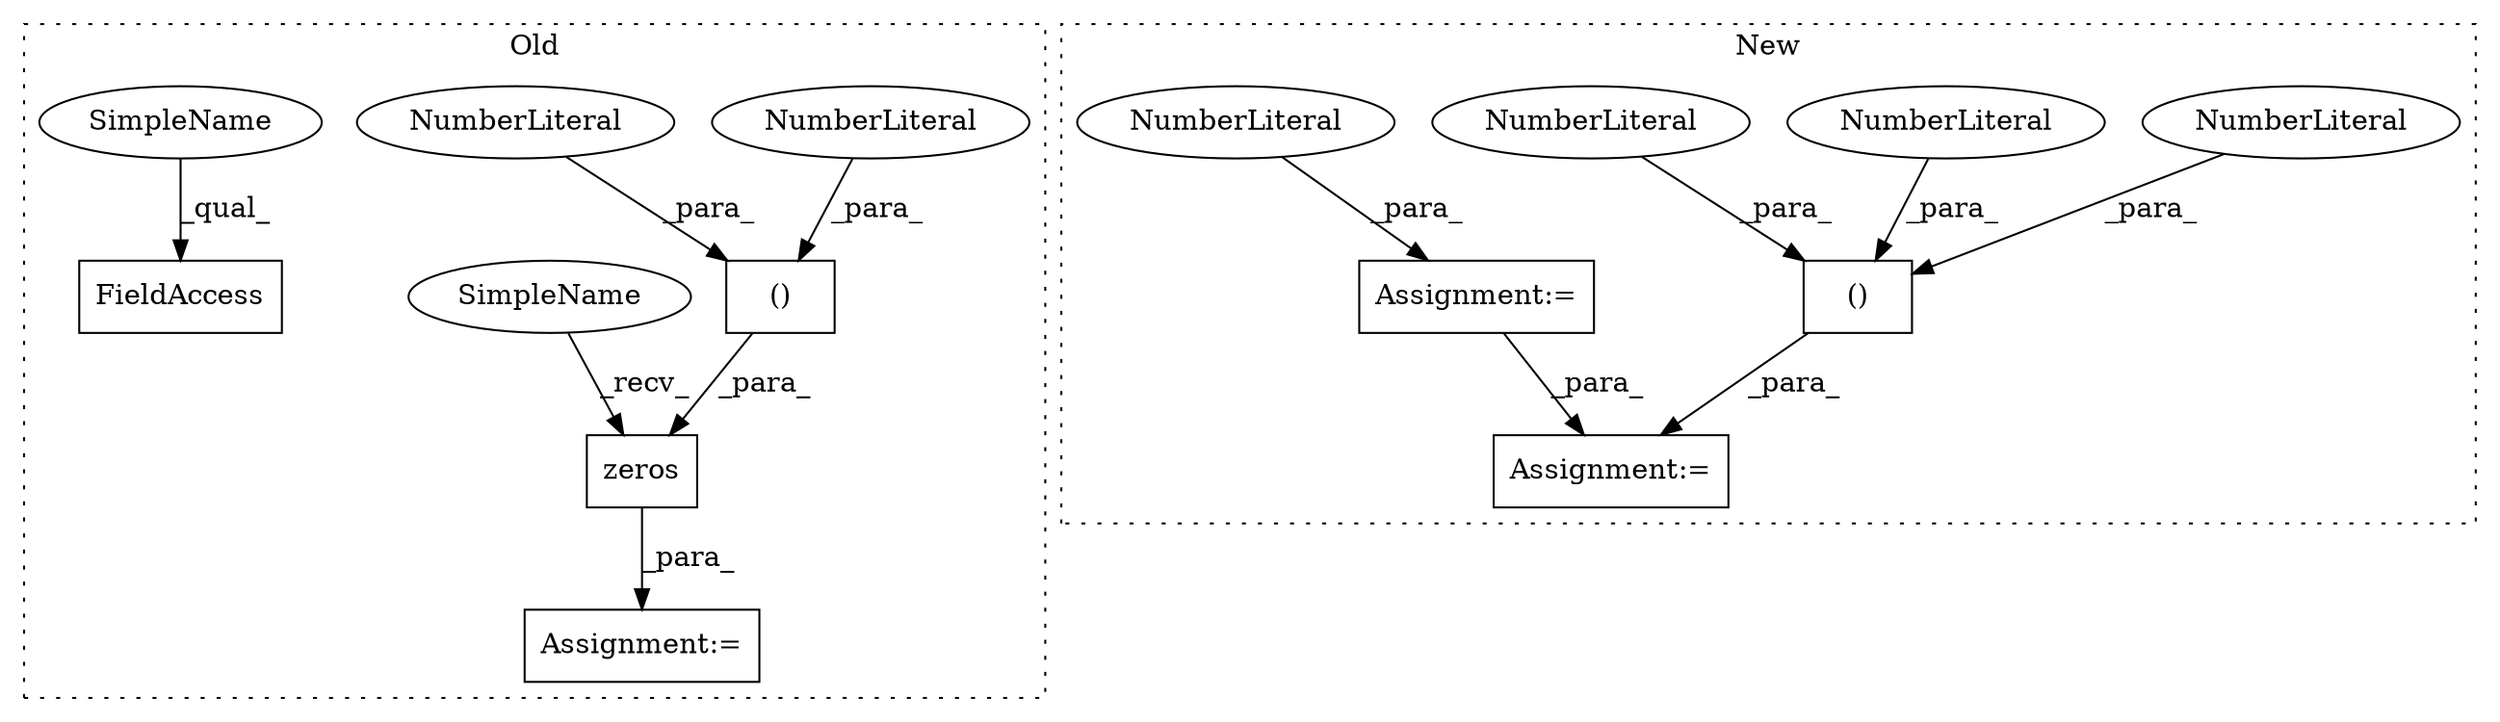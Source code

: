 digraph G {
subgraph cluster0 {
1 [label="zeros" a="32" s="7838,7881" l="11,2" shape="box"];
3 [label="Assignment:=" a="7" s="7831" l="1" shape="box"];
4 [label="()" a="106" s="7849" l="32" shape="box"];
10 [label="NumberLiteral" a="34" s="7879" l="2" shape="ellipse"];
11 [label="NumberLiteral" a="34" s="7849" l="2" shape="ellipse"];
13 [label="FieldAccess" a="22" s="7129" l="12" shape="box"];
14 [label="SimpleName" a="42" s="7832" l="5" shape="ellipse"];
15 [label="SimpleName" a="42" s="7129" l="5" shape="ellipse"];
label = "Old";
style="dotted";
}
subgraph cluster1 {
2 [label="()" a="106" s="8285" l="32" shape="box"];
5 [label="Assignment:=" a="7" s="8399" l="2" shape="box"];
6 [label="Assignment:=" a="7" s="8356" l="1" shape="box"];
7 [label="NumberLiteral" a="34" s="8285" l="2" shape="ellipse"];
8 [label="NumberLiteral" a="34" s="8300" l="2" shape="ellipse"];
9 [label="NumberLiteral" a="34" s="8315" l="2" shape="ellipse"];
12 [label="NumberLiteral" a="34" s="8357" l="2" shape="ellipse"];
label = "New";
style="dotted";
}
1 -> 3 [label="_para_"];
2 -> 5 [label="_para_"];
4 -> 1 [label="_para_"];
6 -> 5 [label="_para_"];
7 -> 2 [label="_para_"];
8 -> 2 [label="_para_"];
9 -> 2 [label="_para_"];
10 -> 4 [label="_para_"];
11 -> 4 [label="_para_"];
12 -> 6 [label="_para_"];
14 -> 1 [label="_recv_"];
15 -> 13 [label="_qual_"];
}